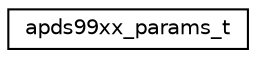 digraph "Graphical Class Hierarchy"
{
 // LATEX_PDF_SIZE
  edge [fontname="Helvetica",fontsize="10",labelfontname="Helvetica",labelfontsize="10"];
  node [fontname="Helvetica",fontsize="10",shape=record];
  rankdir="LR";
  Node0 [label="apds99xx_params_t",height=0.2,width=0.4,color="black", fillcolor="white", style="filled",URL="$structapds99xx__params__t.html",tooltip="APDS99XX device initialization parameters."];
}
